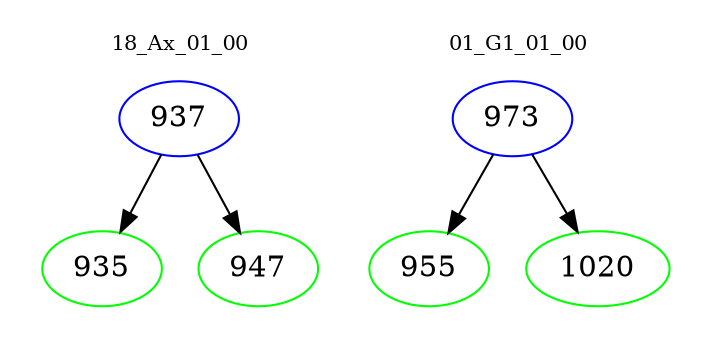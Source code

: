 digraph{
subgraph cluster_0 {
color = white
label = "18_Ax_01_00";
fontsize=10;
T0_937 [label="937", color="blue"]
T0_937 -> T0_935 [color="black"]
T0_935 [label="935", color="green"]
T0_937 -> T0_947 [color="black"]
T0_947 [label="947", color="green"]
}
subgraph cluster_1 {
color = white
label = "01_G1_01_00";
fontsize=10;
T1_973 [label="973", color="blue"]
T1_973 -> T1_955 [color="black"]
T1_955 [label="955", color="green"]
T1_973 -> T1_1020 [color="black"]
T1_1020 [label="1020", color="green"]
}
}
